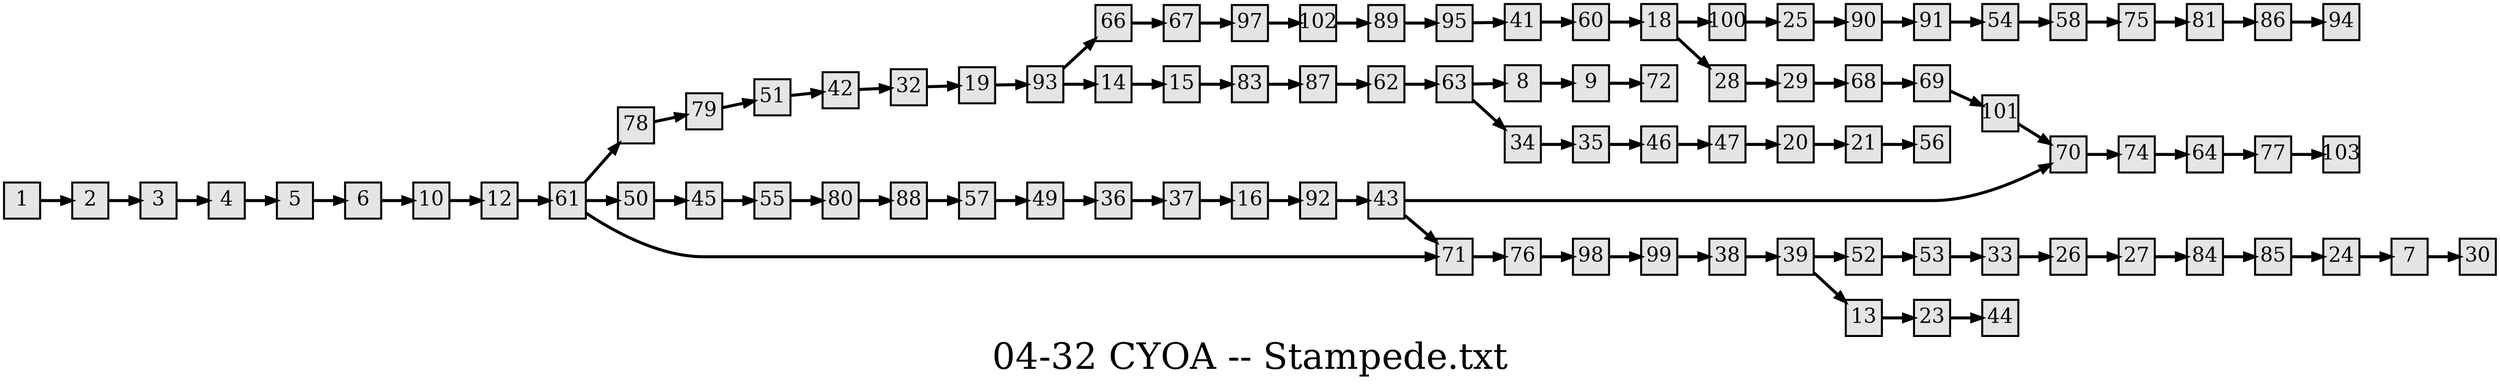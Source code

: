 digraph g{
  graph [ label="04-32 CYOA -- Stampede.txt" rankdir=LR, ordering=out, fontsize=36, nodesep="0.35", ranksep="0.45"];
  node  [shape=rect, penwidth=2, fontsize=20, style=filled, fillcolor=grey90, margin="0,0", labelfloat=true, regular=true, fixedsize=true];
  edge  [labelfloat=true, penwidth=3, fontsize=12];
  1 -> 2;
  2 -> 3;
  3 -> 4;
  4 -> 5;
  5 -> 6;
  6 -> 10;
  7 -> 30;
  8 -> 9;
  9 -> 72;
  10 -> 12;
  12 -> 61;
  13 -> 23;
  14 -> 15;
  15 -> 83;
  16 -> 92;
  18 -> 100;
  18 -> 28;
  19 -> 93;
  20 -> 21;
  21 -> 56;
  23 -> 44;
  24 -> 7;
  25 -> 90;
  26 -> 27;
  27 -> 84;
  28 -> 29;
  29 -> 68;
  32 -> 19;
  33 -> 26;
  34 -> 35;
  35 -> 46;
  36 -> 37;
  37 -> 16;
  38 -> 39;
  39 -> 52;
  39 -> 13;
  41 -> 60;
  42 -> 32;
  43 -> 70;
  43 -> 71;
  45 -> 55;
  46 -> 47;
  47 -> 20;
  49 -> 36;
  50 -> 45;
  51 -> 42;
  52 -> 53;
  53 -> 33;
  54 -> 58;
  55 -> 80;
  57 -> 49;
  58 -> 75;
  60 -> 18;
  61 -> 78;
  61 -> 50;
  61 -> 71;
  62 -> 63;
  63 -> 8;
  63 -> 34;
  64 -> 77;
  66 -> 67;
  67 -> 97;
  68 -> 69;
  69 -> 101;
  70 -> 74;
  71 -> 76;
  74 -> 64;
  75 -> 81;
  76 -> 98;
  77 -> 103;
  78 -> 79;
  79 -> 51;
  80 -> 88;
  81 -> 86;
  83 -> 87;
  84 -> 85;
  85 -> 24;
  86 -> 94;
  87 -> 62;
  88 -> 57;
  89 -> 95;
  90 -> 91;
  91 -> 54;
  92 -> 43;
  93 -> 66;
  93 -> 14;
  95 -> 41;
  97 -> 102;
  98 -> 99;
  99 -> 38;
  100 -> 25;
  101 -> 70;
  102 -> 89;
  
  
  
  
}

